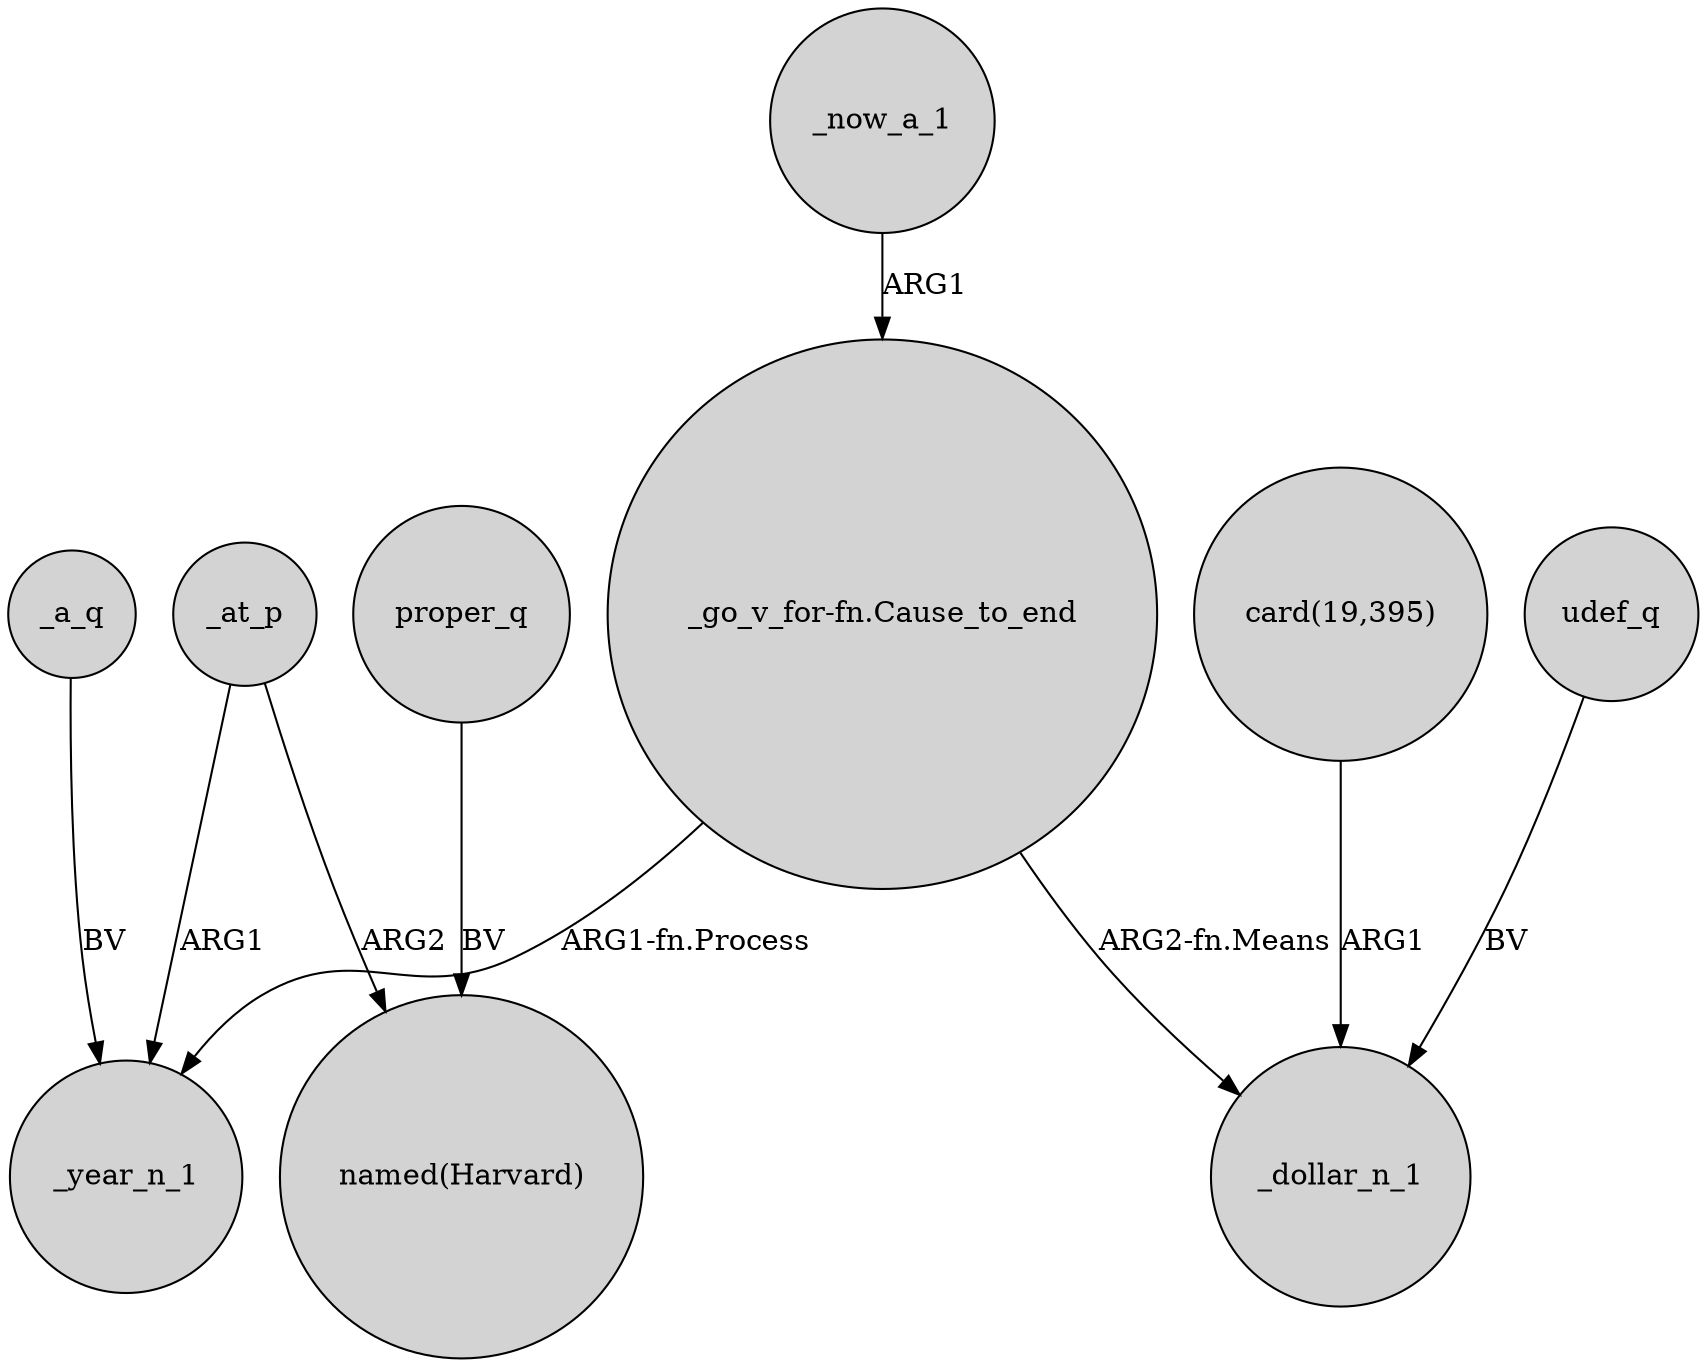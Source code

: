 digraph {
	node [shape=circle style=filled]
	_now_a_1 -> "_go_v_for-fn.Cause_to_end" [label=ARG1]
	_at_p -> "named(Harvard)" [label=ARG2]
	_a_q -> _year_n_1 [label=BV]
	udef_q -> _dollar_n_1 [label=BV]
	proper_q -> "named(Harvard)" [label=BV]
	"card(19,395)" -> _dollar_n_1 [label=ARG1]
	"_go_v_for-fn.Cause_to_end" -> _year_n_1 [label="ARG1-fn.Process"]
	"_go_v_for-fn.Cause_to_end" -> _dollar_n_1 [label="ARG2-fn.Means"]
	_at_p -> _year_n_1 [label=ARG1]
}
